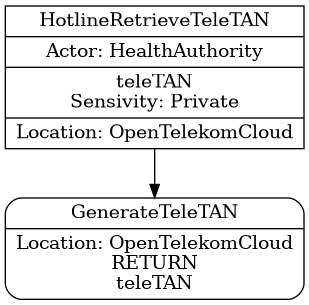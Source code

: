 @startuml
digraph dfd {
    node [shape=record]

    "954731510" [label = "{HotlineRetrieveTeleTAN|Actor: HealthAuthority|teleTAN\nSensivity: Private|Location: OpenTelekomCloud}"];


    "2016239109" [label = "{GenerateTeleTAN|Location: OpenTelekomCloud\nRETURN\nteleTAN}";shape=Mrecord];

    "954731510" -> "2016239109";
}
@enduml
